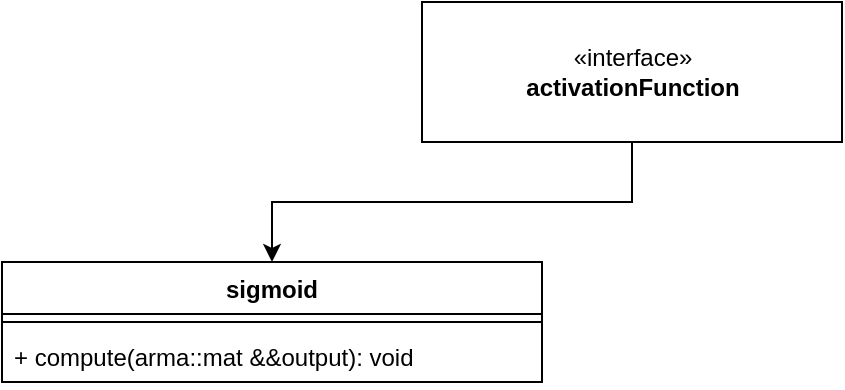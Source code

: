 <mxfile version="12.3.6" type="device" pages="1"><diagram name="Page-1" id="c4acf3e9-155e-7222-9cf6-157b1a14988f"><mxGraphModel dx="934" dy="529" grid="1" gridSize="10" guides="1" tooltips="1" connect="1" arrows="1" fold="1" page="1" pageScale="1" pageWidth="850" pageHeight="1100" background="#ffffff" math="0" shadow="0"><root><mxCell id="0"/><mxCell id="1" parent="0"/><mxCell id="7cVVuSxEbEVtpByHXnk7-7" value="" style="edgeStyle=orthogonalEdgeStyle;rounded=0;orthogonalLoop=1;jettySize=auto;html=1;" edge="1" parent="1" source="7cVVuSxEbEVtpByHXnk7-1" target="7cVVuSxEbEVtpByHXnk7-2"><mxGeometry relative="1" as="geometry"><mxPoint x="150.0" y="55" as="targetPoint"/></mxGeometry></mxCell><mxCell id="7cVVuSxEbEVtpByHXnk7-1" value="«interface»&lt;br&gt;&lt;b&gt;activationFunction&lt;/b&gt;" style="html=1;" vertex="1" parent="1"><mxGeometry x="230" y="20" width="210" height="70" as="geometry"/></mxCell><mxCell id="7cVVuSxEbEVtpByHXnk7-2" value="sigmoid&#xA;" style="swimlane;fontStyle=1;align=center;verticalAlign=top;childLayout=stackLayout;horizontal=1;startSize=26;horizontalStack=0;resizeParent=1;resizeParentMax=0;resizeLast=0;collapsible=1;marginBottom=0;" vertex="1" parent="1"><mxGeometry x="20" y="150" width="270" height="60" as="geometry"/></mxCell><mxCell id="7cVVuSxEbEVtpByHXnk7-4" value="" style="line;strokeWidth=1;fillColor=none;align=left;verticalAlign=middle;spacingTop=-1;spacingLeft=3;spacingRight=3;rotatable=0;labelPosition=right;points=[];portConstraint=eastwest;" vertex="1" parent="7cVVuSxEbEVtpByHXnk7-2"><mxGeometry y="26" width="270" height="8" as="geometry"/></mxCell><mxCell id="7cVVuSxEbEVtpByHXnk7-5" value="+ compute(arma::mat &amp;&amp;output): void" style="text;strokeColor=none;fillColor=none;align=left;verticalAlign=top;spacingLeft=4;spacingRight=4;overflow=hidden;rotatable=0;points=[[0,0.5],[1,0.5]];portConstraint=eastwest;" vertex="1" parent="7cVVuSxEbEVtpByHXnk7-2"><mxGeometry y="34" width="270" height="26" as="geometry"/></mxCell></root></mxGraphModel></diagram></mxfile>